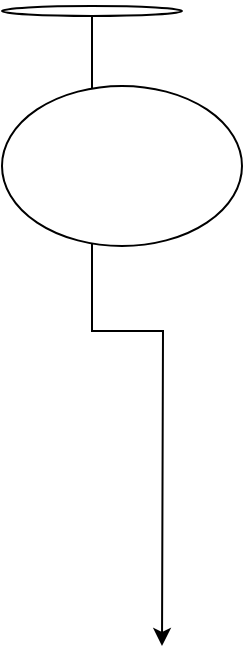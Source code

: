 <mxfile version="17.4.3" type="github">
  <diagram id="y-3F625ApeWq3qeQi_6T" name="Page-1">
    <mxGraphModel dx="364" dy="762" grid="1" gridSize="10" guides="1" tooltips="1" connect="1" arrows="1" fold="1" page="1" pageScale="1" pageWidth="827" pageHeight="1169" math="0" shadow="0">
      <root>
        <mxCell id="0" />
        <mxCell id="1" parent="0" />
        <mxCell id="rpdB5oyxp9ggT56BVXFo-2" style="edgeStyle=orthogonalEdgeStyle;rounded=0;orthogonalLoop=1;jettySize=auto;html=1;exitX=0.5;exitY=1;exitDx=0;exitDy=0;" parent="1" source="rpdB5oyxp9ggT56BVXFo-1" edge="1">
          <mxGeometry relative="1" as="geometry">
            <mxPoint x="250" y="360" as="targetPoint" />
          </mxGeometry>
        </mxCell>
        <mxCell id="rpdB5oyxp9ggT56BVXFo-1" value="" style="ellipse;whiteSpace=wrap;html=1;" parent="1" vertex="1">
          <mxGeometry x="170" y="40" width="90" height="5" as="geometry" />
        </mxCell>
        <mxCell id="Wb6cxL1uj0aPvtDo8oT4-2" value="" style="ellipse;whiteSpace=wrap;html=1;" vertex="1" parent="1">
          <mxGeometry x="170" y="80" width="120" height="80" as="geometry" />
        </mxCell>
      </root>
    </mxGraphModel>
  </diagram>
</mxfile>
